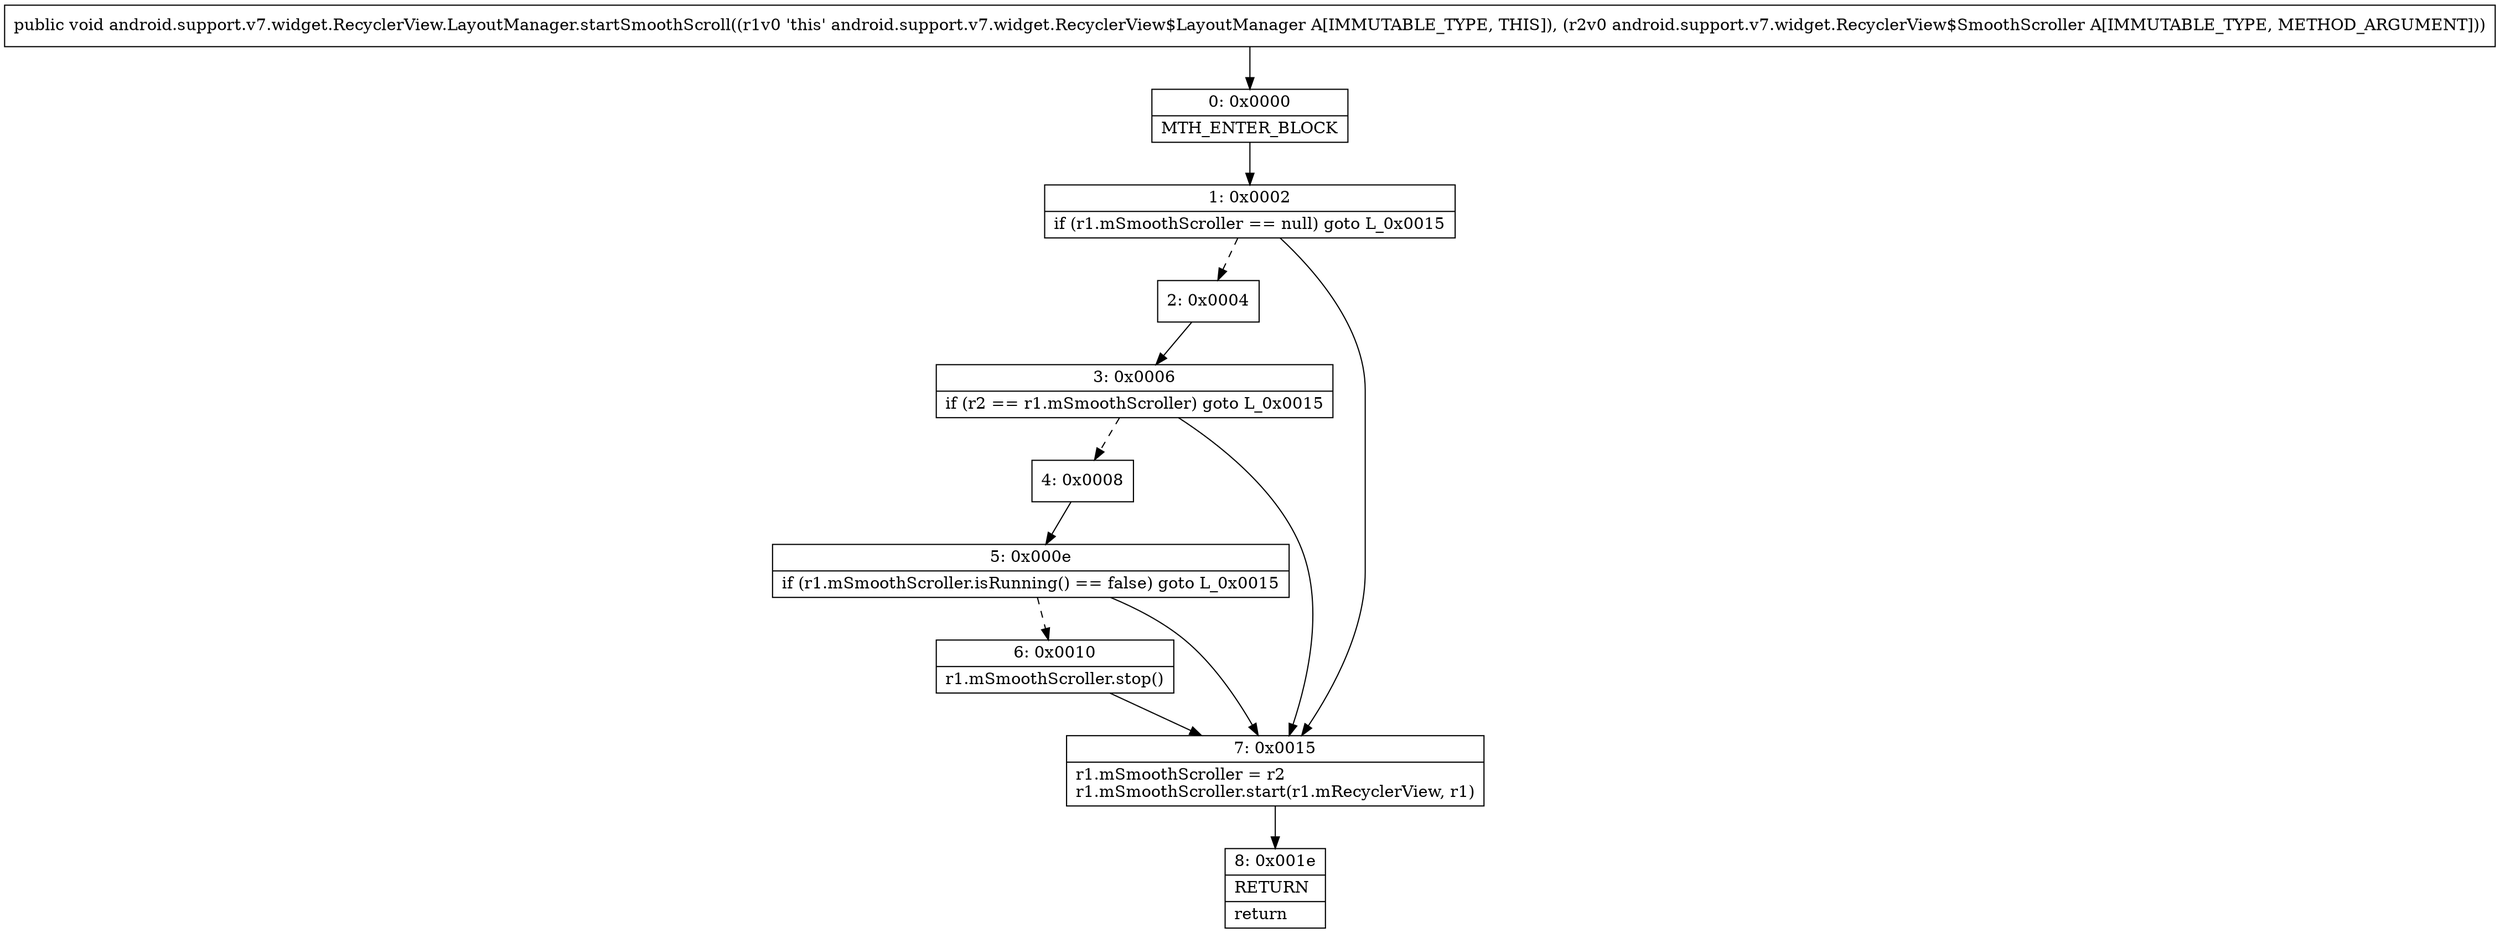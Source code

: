 digraph "CFG forandroid.support.v7.widget.RecyclerView.LayoutManager.startSmoothScroll(Landroid\/support\/v7\/widget\/RecyclerView$SmoothScroller;)V" {
Node_0 [shape=record,label="{0\:\ 0x0000|MTH_ENTER_BLOCK\l}"];
Node_1 [shape=record,label="{1\:\ 0x0002|if (r1.mSmoothScroller == null) goto L_0x0015\l}"];
Node_2 [shape=record,label="{2\:\ 0x0004}"];
Node_3 [shape=record,label="{3\:\ 0x0006|if (r2 == r1.mSmoothScroller) goto L_0x0015\l}"];
Node_4 [shape=record,label="{4\:\ 0x0008}"];
Node_5 [shape=record,label="{5\:\ 0x000e|if (r1.mSmoothScroller.isRunning() == false) goto L_0x0015\l}"];
Node_6 [shape=record,label="{6\:\ 0x0010|r1.mSmoothScroller.stop()\l}"];
Node_7 [shape=record,label="{7\:\ 0x0015|r1.mSmoothScroller = r2\lr1.mSmoothScroller.start(r1.mRecyclerView, r1)\l}"];
Node_8 [shape=record,label="{8\:\ 0x001e|RETURN\l|return\l}"];
MethodNode[shape=record,label="{public void android.support.v7.widget.RecyclerView.LayoutManager.startSmoothScroll((r1v0 'this' android.support.v7.widget.RecyclerView$LayoutManager A[IMMUTABLE_TYPE, THIS]), (r2v0 android.support.v7.widget.RecyclerView$SmoothScroller A[IMMUTABLE_TYPE, METHOD_ARGUMENT])) }"];
MethodNode -> Node_0;
Node_0 -> Node_1;
Node_1 -> Node_2[style=dashed];
Node_1 -> Node_7;
Node_2 -> Node_3;
Node_3 -> Node_4[style=dashed];
Node_3 -> Node_7;
Node_4 -> Node_5;
Node_5 -> Node_6[style=dashed];
Node_5 -> Node_7;
Node_6 -> Node_7;
Node_7 -> Node_8;
}

